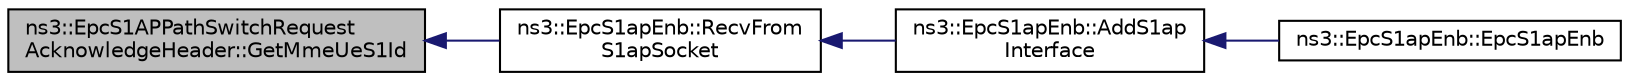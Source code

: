 digraph "ns3::EpcS1APPathSwitchRequestAcknowledgeHeader::GetMmeUeS1Id"
{
  edge [fontname="Helvetica",fontsize="10",labelfontname="Helvetica",labelfontsize="10"];
  node [fontname="Helvetica",fontsize="10",shape=record];
  rankdir="LR";
  Node1 [label="ns3::EpcS1APPathSwitchRequest\lAcknowledgeHeader::GetMmeUeS1Id",height=0.2,width=0.4,color="black", fillcolor="grey75", style="filled", fontcolor="black"];
  Node1 -> Node2 [dir="back",color="midnightblue",fontsize="10",style="solid"];
  Node2 [label="ns3::EpcS1apEnb::RecvFrom\lS1apSocket",height=0.2,width=0.4,color="black", fillcolor="white", style="filled",URL="$db/d92/classns3_1_1EpcS1apEnb.html#a75238a3f98ccb5cf21f28c0cda8d68e6"];
  Node2 -> Node3 [dir="back",color="midnightblue",fontsize="10",style="solid"];
  Node3 [label="ns3::EpcS1apEnb::AddS1ap\lInterface",height=0.2,width=0.4,color="black", fillcolor="white", style="filled",URL="$db/d92/classns3_1_1EpcS1apEnb.html#ac04aee5e05a6a762073de25c21dff263"];
  Node3 -> Node4 [dir="back",color="midnightblue",fontsize="10",style="solid"];
  Node4 [label="ns3::EpcS1apEnb::EpcS1apEnb",height=0.2,width=0.4,color="black", fillcolor="white", style="filled",URL="$db/d92/classns3_1_1EpcS1apEnb.html#aaa786c9859799772cfbc97dac04376dd"];
}
